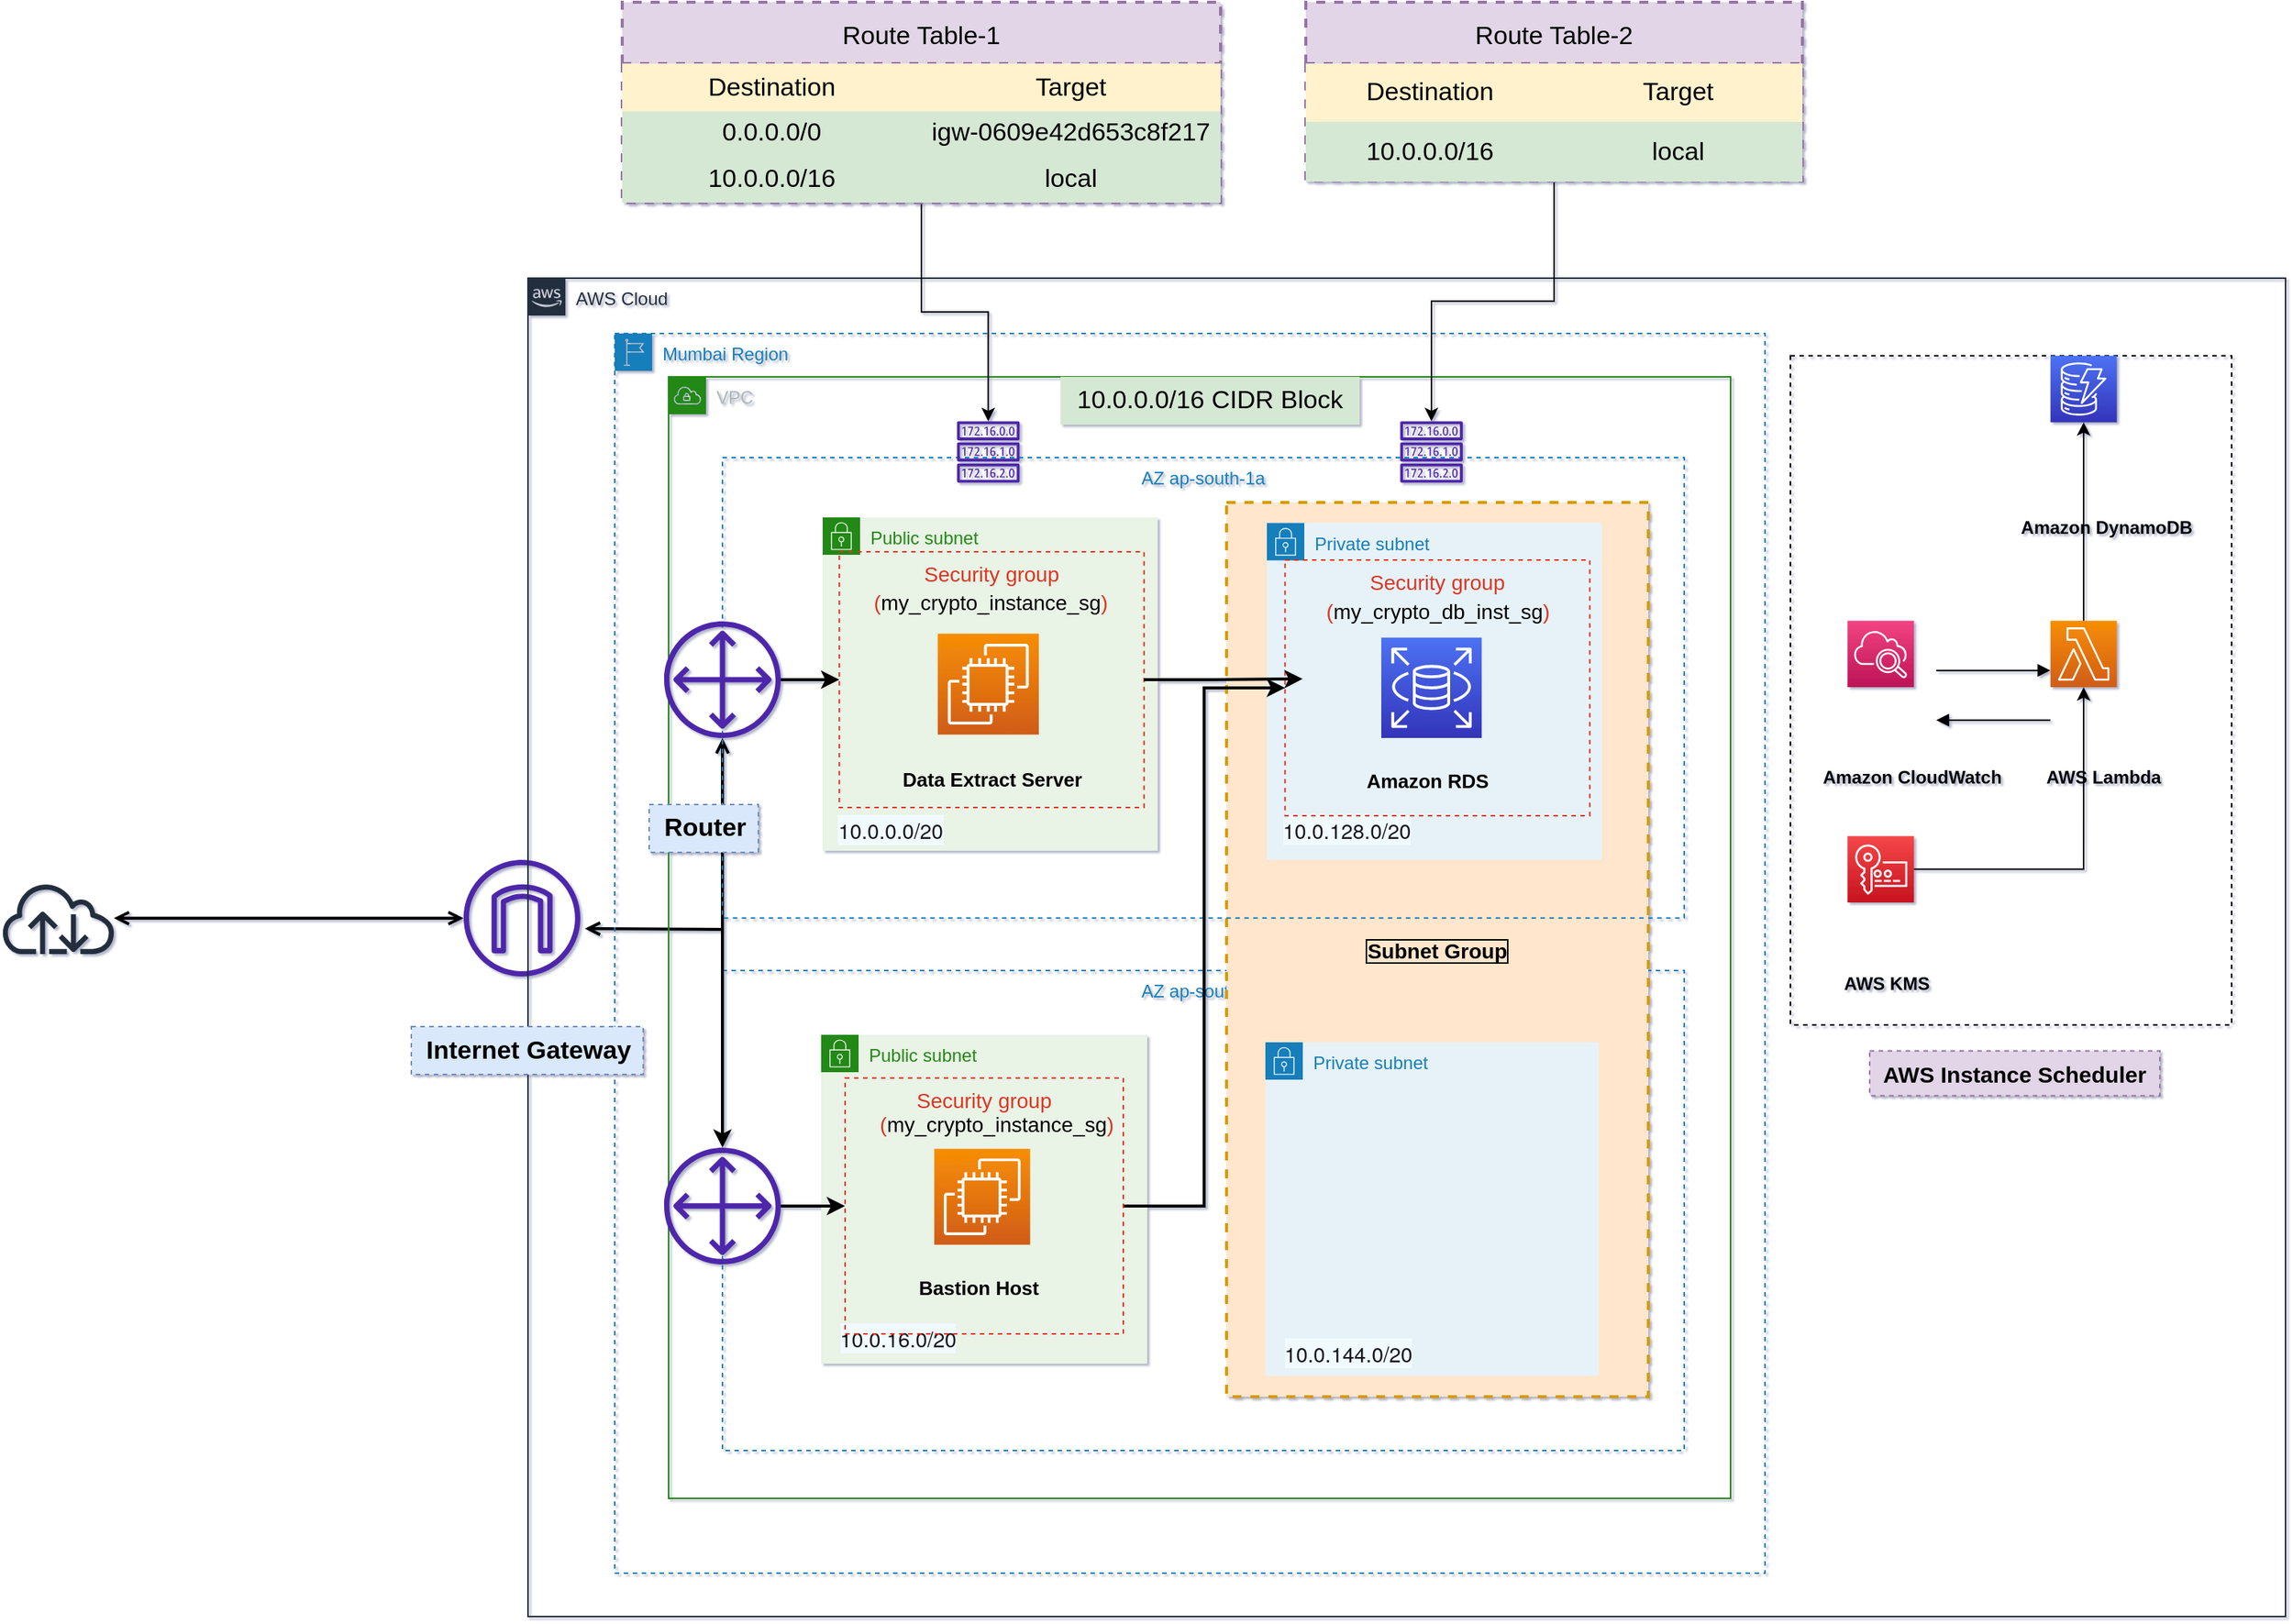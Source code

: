 <mxfile version="20.2.2" type="github">
  <diagram id="2K0YEEOZ1l51ox7jcc1k" name="Page-1">
    <mxGraphModel dx="2179" dy="1021" grid="0" gridSize="10" guides="1" tooltips="1" connect="1" arrows="1" fold="1" page="1" pageScale="1" pageWidth="550" pageHeight="383" background="#FFFFFF" math="0" shadow="1">
      <root>
        <mxCell id="0" />
        <mxCell id="1" parent="0" />
        <mxCell id="SISaF7dtmsZQxDDT0848-29" value="" style="sketch=0;outlineConnect=0;fontColor=#232F3E;gradientColor=none;fillColor=#4D27AA;strokeColor=none;dashed=0;verticalLabelPosition=bottom;verticalAlign=top;align=center;html=1;fontSize=12;fontStyle=0;aspect=fixed;pointerEvents=1;shape=mxgraph.aws4.internet_gateway;labelBackgroundColor=none;labelBorderColor=none;" parent="1" vertex="1">
          <mxGeometry x="380" y="592" width="78" height="78" as="geometry" />
        </mxCell>
        <mxCell id="SISaF7dtmsZQxDDT0848-30" value="" style="sketch=0;outlineConnect=0;fontColor=#232F3E;gradientColor=none;fillColor=#232F3D;strokeColor=none;dashed=0;verticalLabelPosition=bottom;verticalAlign=top;align=center;html=1;fontSize=12;fontStyle=0;aspect=fixed;pointerEvents=1;shape=mxgraph.aws4.internet;labelBackgroundColor=none;labelBorderColor=none;" parent="1" vertex="1">
          <mxGeometry x="70" y="607" width="78" height="48" as="geometry" />
        </mxCell>
        <mxCell id="SISaF7dtmsZQxDDT0848-38" value="" style="group" parent="1" vertex="1" connectable="0">
          <mxGeometry x="423" y="203" width="1175" height="895" as="geometry" />
        </mxCell>
        <mxCell id="SISaF7dtmsZQxDDT0848-8" value="AZ ap-south-1b" style="fillColor=none;strokeColor=#147EBA;dashed=1;verticalAlign=top;fontStyle=0;fontColor=#147EBA;" parent="SISaF7dtmsZQxDDT0848-38" vertex="1">
          <mxGeometry x="130" y="463" width="643" height="321" as="geometry" />
        </mxCell>
        <mxCell id="SISaF7dtmsZQxDDT0848-16" value="Subnet Group" style="fillColor=#ffe6cc;strokeColor=#d79b00;dashed=1;verticalAlign=middle;fontStyle=1;fontSize=14;labelBorderColor=default;labelBackgroundColor=none;strokeWidth=2;" parent="SISaF7dtmsZQxDDT0848-38" vertex="1">
          <mxGeometry x="467" y="150" width="282" height="598" as="geometry" />
        </mxCell>
        <mxCell id="Ib_drEK7eYLLQow4bi6I-1" value="AWS Cloud" style="points=[[0,0],[0.25,0],[0.5,0],[0.75,0],[1,0],[1,0.25],[1,0.5],[1,0.75],[1,1],[0.75,1],[0.5,1],[0.25,1],[0,1],[0,0.75],[0,0.5],[0,0.25]];outlineConnect=0;gradientColor=none;html=1;whiteSpace=wrap;fontSize=12;fontStyle=0;container=1;pointerEvents=0;collapsible=0;recursiveResize=0;shape=mxgraph.aws4.group;grIcon=mxgraph.aws4.group_aws_cloud_alt;strokeColor=#232F3E;fillColor=none;verticalAlign=top;align=left;spacingLeft=30;fontColor=#232F3E;dashed=0;" parent="SISaF7dtmsZQxDDT0848-38" vertex="1">
          <mxGeometry width="1175" height="895" as="geometry" />
        </mxCell>
        <mxCell id="SISaF7dtmsZQxDDT0848-35" value="" style="group;labelBorderColor=default;strokeColor=default;dashed=1;" parent="Ib_drEK7eYLLQow4bi6I-1" vertex="1" connectable="0">
          <mxGeometry x="844.003" y="51.901" width="294.956" height="447.5" as="geometry" />
        </mxCell>
        <mxCell id="Ib_drEK7eYLLQow4bi6I-46" value="AWS KMS" style="text;html=1;align=center;verticalAlign=middle;resizable=0;points=[];autosize=1;strokeColor=none;fillColor=none;fontFamily=Helvetica;fontSize=12;fontStyle=1" parent="SISaF7dtmsZQxDDT0848-35" vertex="1">
          <mxGeometry x="26.033" y="407.34" width="75" height="26" as="geometry" />
        </mxCell>
        <mxCell id="SISaF7dtmsZQxDDT0848-1" value="" style="group" parent="SISaF7dtmsZQxDDT0848-35" vertex="1" connectable="0">
          <mxGeometry width="294.956" height="398.734" as="geometry" />
        </mxCell>
        <mxCell id="Ib_drEK7eYLLQow4bi6I-13" value="" style="sketch=0;points=[[0,0,0],[0.25,0,0],[0.5,0,0],[0.75,0,0],[1,0,0],[0,1,0],[0.25,1,0],[0.5,1,0],[0.75,1,0],[1,1,0],[0,0.25,0],[0,0.5,0],[0,0.75,0],[1,0.25,0],[1,0.5,0],[1,0.75,0]];outlineConnect=0;fontColor=#232F3E;gradientColor=#F78E04;gradientDirection=north;fillColor=#D05C17;strokeColor=#ffffff;dashed=0;verticalLabelPosition=bottom;verticalAlign=top;align=center;html=1;fontSize=12;fontStyle=0;aspect=fixed;shape=mxgraph.aws4.resourceIcon;resIcon=mxgraph.aws4.lambda;" parent="SISaF7dtmsZQxDDT0848-1" vertex="1">
          <mxGeometry x="173.827" y="177.215" width="44.423" height="44.423" as="geometry" />
        </mxCell>
        <mxCell id="Ib_drEK7eYLLQow4bi6I-51" style="edgeStyle=orthogonalEdgeStyle;rounded=0;orthogonalLoop=1;jettySize=auto;html=1;entryX=0.5;entryY=1;entryDx=0;entryDy=0;entryPerimeter=0;strokeColor=#000000;" parent="SISaF7dtmsZQxDDT0848-1" source="Ib_drEK7eYLLQow4bi6I-14" target="Ib_drEK7eYLLQow4bi6I-13" edge="1">
          <mxGeometry relative="1" as="geometry" />
        </mxCell>
        <mxCell id="Ib_drEK7eYLLQow4bi6I-14" value="" style="sketch=0;points=[[0,0,0],[0.25,0,0],[0.5,0,0],[0.75,0,0],[1,0,0],[0,1,0],[0.25,1,0],[0.5,1,0],[0.75,1,0],[1,1,0],[0,0.25,0],[0,0.5,0],[0,0.75,0],[1,0.25,0],[1,0.5,0],[1,0.75,0]];outlineConnect=0;fontColor=#232F3E;gradientColor=#F54749;gradientDirection=north;fillColor=#C7131F;strokeColor=#ffffff;dashed=0;verticalLabelPosition=bottom;verticalAlign=top;align=center;html=1;fontSize=12;fontStyle=0;aspect=fixed;shape=mxgraph.aws4.resourceIcon;resIcon=mxgraph.aws4.key_management_service;" parent="SISaF7dtmsZQxDDT0848-1" vertex="1">
          <mxGeometry x="38.157" y="321.202" width="44.423" height="44.423" as="geometry" />
        </mxCell>
        <mxCell id="Ib_drEK7eYLLQow4bi6I-15" value="" style="sketch=0;points=[[0,0,0],[0.25,0,0],[0.5,0,0],[0.75,0,0],[1,0,0],[0,1,0],[0.25,1,0],[0.5,1,0],[0.75,1,0],[1,1,0],[0,0.25,0],[0,0.5,0],[0,0.75,0],[1,0.25,0],[1,0.5,0],[1,0.75,0]];outlineConnect=0;fontColor=#232F3E;gradientColor=#4D72F3;gradientDirection=north;fillColor=#3334B9;strokeColor=#ffffff;dashed=0;verticalLabelPosition=bottom;verticalAlign=top;align=center;html=1;fontSize=12;fontStyle=0;aspect=fixed;shape=mxgraph.aws4.resourceIcon;resIcon=mxgraph.aws4.dynamodb;" parent="SISaF7dtmsZQxDDT0848-1" vertex="1">
          <mxGeometry x="173.827" width="44.423" height="44.423" as="geometry" />
        </mxCell>
        <mxCell id="Ib_drEK7eYLLQow4bi6I-16" value="" style="sketch=0;points=[[0,0,0],[0.25,0,0],[0.5,0,0],[0.75,0,0],[1,0,0],[0,1,0],[0.25,1,0],[0.5,1,0],[0.75,1,0],[1,1,0],[0,0.25,0],[0,0.5,0],[0,0.75,0],[1,0.25,0],[1,0.5,0],[1,0.75,0]];points=[[0,0,0],[0.25,0,0],[0.5,0,0],[0.75,0,0],[1,0,0],[0,1,0],[0.25,1,0],[0.5,1,0],[0.75,1,0],[1,1,0],[0,0.25,0],[0,0.5,0],[0,0.75,0],[1,0.25,0],[1,0.5,0],[1,0.75,0]];outlineConnect=0;fontColor=#232F3E;gradientColor=#F34482;gradientDirection=north;fillColor=#BC1356;strokeColor=#ffffff;dashed=0;verticalLabelPosition=bottom;verticalAlign=top;align=center;html=1;fontSize=12;fontStyle=0;aspect=fixed;shape=mxgraph.aws4.resourceIcon;resIcon=mxgraph.aws4.cloudwatch_2;" parent="SISaF7dtmsZQxDDT0848-1" vertex="1">
          <mxGeometry x="38.157" y="177.215" width="44.423" height="44.423" as="geometry" />
        </mxCell>
        <mxCell id="Ib_drEK7eYLLQow4bi6I-21" value="" style="edgeStyle=orthogonalEdgeStyle;html=1;endArrow=none;elbow=vertical;startArrow=block;startFill=1;strokeColor=#000000;rounded=0;" parent="SISaF7dtmsZQxDDT0848-1" edge="1">
          <mxGeometry width="100" relative="1" as="geometry">
            <mxPoint x="97.513" y="243.671" as="sourcePoint" />
            <mxPoint x="173.827" y="243.671" as="targetPoint" />
          </mxGeometry>
        </mxCell>
        <mxCell id="Ib_drEK7eYLLQow4bi6I-22" value="" style="edgeStyle=orthogonalEdgeStyle;html=1;endArrow=block;elbow=vertical;startArrow=none;endFill=1;strokeColor=#000000;rounded=0;" parent="SISaF7dtmsZQxDDT0848-1" edge="1">
          <mxGeometry width="100" relative="1" as="geometry">
            <mxPoint x="97.513" y="210.443" as="sourcePoint" />
            <mxPoint x="173.827" y="210.443" as="targetPoint" />
          </mxGeometry>
        </mxCell>
        <mxCell id="Ib_drEK7eYLLQow4bi6I-35" value="Amazon CloudWatch" style="text;html=1;align=center;verticalAlign=middle;resizable=0;points=[];autosize=1;strokeColor=none;fillColor=none;fontFamily=Helvetica;fontSize=12;fontStyle=1" parent="SISaF7dtmsZQxDDT0848-1" vertex="1">
          <mxGeometry x="12.45" y="268.691" width="138" height="26" as="geometry" />
        </mxCell>
        <mxCell id="Ib_drEK7eYLLQow4bi6I-47" value="AWS Lambda" style="text;html=1;align=center;verticalAlign=middle;resizable=0;points=[];autosize=1;strokeColor=none;fillColor=none;fontSize=12;fontStyle=1" parent="SISaF7dtmsZQxDDT0848-1" vertex="1">
          <mxGeometry x="161.684" y="268.691" width="95" height="26" as="geometry" />
        </mxCell>
        <mxCell id="Ib_drEK7eYLLQow4bi6I-49" value="Amazon DynamoDB" style="text;html=1;align=center;verticalAlign=middle;resizable=0;points=[];autosize=1;strokeColor=none;fillColor=none;fontSize=12;fontStyle=1" parent="SISaF7dtmsZQxDDT0848-1" vertex="1">
          <mxGeometry x="144.418" y="102.552" width="133" height="26" as="geometry" />
        </mxCell>
        <mxCell id="Ib_drEK7eYLLQow4bi6I-23" value="" style="edgeStyle=orthogonalEdgeStyle;rounded=0;orthogonalLoop=1;jettySize=auto;html=1;strokeColor=#000000;" parent="SISaF7dtmsZQxDDT0848-1" source="Ib_drEK7eYLLQow4bi6I-13" target="Ib_drEK7eYLLQow4bi6I-15" edge="1">
          <mxGeometry relative="1" as="geometry" />
        </mxCell>
        <mxCell id="SISaF7dtmsZQxDDT0848-132" value="" style="edgeStyle=orthogonalEdgeStyle;html=1;endArrow=open;elbow=vertical;startArrow=open;startFill=0;endFill=0;strokeColor=#000000;rounded=0;fontSize=17;fontColor=#000000;strokeWidth=2;" parent="Ib_drEK7eYLLQow4bi6I-1" target="SISaF7dtmsZQxDDT0848-32" edge="1">
          <mxGeometry width="100" relative="1" as="geometry">
            <mxPoint x="38" y="435" as="sourcePoint" />
            <mxPoint x="138" y="435" as="targetPoint" />
          </mxGeometry>
        </mxCell>
        <mxCell id="Ib_drEK7eYLLQow4bi6I-2" value="Mumbai Region" style="points=[[0,0],[0.25,0],[0.5,0],[0.75,0],[1,0],[1,0.25],[1,0.5],[1,0.75],[1,1],[0.75,1],[0.5,1],[0.25,1],[0,1],[0,0.75],[0,0.5],[0,0.25]];outlineConnect=0;gradientColor=none;html=1;whiteSpace=wrap;fontSize=12;fontStyle=0;container=1;pointerEvents=0;collapsible=0;recursiveResize=0;shape=mxgraph.aws4.group;grIcon=mxgraph.aws4.group_region;strokeColor=#147EBA;fillColor=none;verticalAlign=top;align=left;spacingLeft=30;fontColor=#147EBA;dashed=1;" parent="SISaF7dtmsZQxDDT0848-38" vertex="1">
          <mxGeometry x="58" y="37" width="769" height="829" as="geometry" />
        </mxCell>
        <mxCell id="SISaF7dtmsZQxDDT0848-9" value="" style="group" parent="Ib_drEK7eYLLQow4bi6I-2" vertex="1" connectable="0">
          <mxGeometry x="138" y="469" width="218" height="220" as="geometry" />
        </mxCell>
        <mxCell id="SISaF7dtmsZQxDDT0848-10" value="Public subnet" style="points=[[0,0],[0.25,0],[0.5,0],[0.75,0],[1,0],[1,0.25],[1,0.5],[1,0.75],[1,1],[0.75,1],[0.5,1],[0.25,1],[0,1],[0,0.75],[0,0.5],[0,0.25]];outlineConnect=0;gradientColor=none;html=1;whiteSpace=wrap;fontSize=12;fontStyle=0;container=1;pointerEvents=0;collapsible=0;recursiveResize=0;shape=mxgraph.aws4.group;grIcon=mxgraph.aws4.group_security_group;grStroke=0;strokeColor=#248814;fillColor=#E9F3E6;verticalAlign=top;align=left;spacingLeft=30;fontColor=#248814;dashed=0;" parent="SISaF7dtmsZQxDDT0848-9" vertex="1">
          <mxGeometry width="218.0" height="219.843" as="geometry" />
        </mxCell>
        <mxCell id="6UI8LHnn-1G5Px1je7Ly-9" value="&lt;span style=&quot;color: rgb(22, 25, 31); font-family: &amp;quot;Amazon Ember&amp;quot;, &amp;quot;Helvetica Neue&amp;quot;, Roboto, Arial, sans-serif; font-size: 14px; text-align: start; background-color: rgb(241, 250, 255); user-select: auto;&quot;&gt;10.0.16.0/20&lt;/span&gt;" style="text;html=1;resizable=0;autosize=1;align=center;verticalAlign=middle;points=[];fillColor=none;strokeColor=none;rounded=0;" parent="SISaF7dtmsZQxDDT0848-9" vertex="1">
          <mxGeometry x="1.95" y="188.571" width="98" height="29" as="geometry" />
        </mxCell>
        <mxCell id="6UI8LHnn-1G5Px1je7Ly-1" value="" style="sketch=0;points=[[0,0,0],[0.25,0,0],[0.5,0,0],[0.75,0,0],[1,0,0],[0,1,0],[0.25,1,0],[0.5,1,0],[0.75,1,0],[1,1,0],[0,0.25,0],[0,0.5,0],[0,0.75,0],[1,0.25,0],[1,0.5,0],[1,0.75,0]];outlineConnect=0;fontColor=#232F3E;gradientColor=#F78E04;gradientDirection=north;fillColor=#D05C17;strokeColor=#ffffff;dashed=0;verticalLabelPosition=bottom;verticalAlign=top;align=center;html=1;fontSize=12;fontStyle=0;aspect=fixed;shape=mxgraph.aws4.resourceIcon;resIcon=mxgraph.aws4.ec2;" parent="SISaF7dtmsZQxDDT0848-9" vertex="1">
          <mxGeometry x="75.609" y="76.303" width="64.12" height="64.12" as="geometry" />
        </mxCell>
        <mxCell id="6UI8LHnn-1G5Px1je7Ly-3" value="&lt;span style=&quot;color: rgb(221, 53, 34); user-select: auto;&quot;&gt;(&lt;/span&gt;&lt;span style=&quot;user-select: auto;&quot;&gt;my_crypto_instance_sg&lt;/span&gt;&lt;span style=&quot;color: rgb(221, 53, 34); user-select: auto;&quot;&gt;)&lt;/span&gt;" style="text;html=1;resizable=0;autosize=1;align=center;verticalAlign=middle;points=[];fillColor=none;strokeColor=none;rounded=0;dashed=1;labelBackgroundColor=none;labelBorderColor=none;fontSize=14;fontColor=#000000;" parent="Ib_drEK7eYLLQow4bi6I-2" vertex="1">
          <mxGeometry x="168.0" y="514.996" width="174" height="29" as="geometry" />
        </mxCell>
        <mxCell id="6UI8LHnn-1G5Px1je7Ly-4" value="Bastion Host" style="text;html=1;align=center;verticalAlign=middle;resizable=0;points=[];autosize=1;strokeColor=none;fillColor=none;fontStyle=1;fontSize=13;" parent="Ib_drEK7eYLLQow4bi6I-2" vertex="1">
          <mxGeometry x="193.998" y="624.002" width="98" height="28" as="geometry" />
        </mxCell>
        <mxCell id="cjKQlwK5CmMycOytyYkd-12" style="edgeStyle=orthogonalEdgeStyle;rounded=0;orthogonalLoop=1;jettySize=auto;html=1;exitX=0;exitY=1;exitDx=0;exitDy=0;fontSize=13;strokeWidth=2;" edge="1" parent="SISaF7dtmsZQxDDT0848-38" source="Ib_drEK7eYLLQow4bi6I-3" target="cjKQlwK5CmMycOytyYkd-8">
          <mxGeometry relative="1" as="geometry" />
        </mxCell>
        <mxCell id="Ib_drEK7eYLLQow4bi6I-3" value="AZ ap-south-1a" style="fillColor=none;strokeColor=#147EBA;dashed=1;verticalAlign=top;fontStyle=0;fontColor=#147EBA;arcSize=12;" parent="SISaF7dtmsZQxDDT0848-38" vertex="1">
          <mxGeometry x="130" y="120" width="643" height="307.89" as="geometry" />
        </mxCell>
        <mxCell id="Ib_drEK7eYLLQow4bi6I-4" value="VPC" style="points=[[0,0],[0.25,0],[0.5,0],[0.75,0],[1,0],[1,0.25],[1,0.5],[1,0.75],[1,1],[0.75,1],[0.5,1],[0.25,1],[0,1],[0,0.75],[0,0.5],[0,0.25]];outlineConnect=0;gradientColor=none;html=1;whiteSpace=wrap;fontSize=12;fontStyle=0;container=1;pointerEvents=0;collapsible=0;recursiveResize=0;shape=mxgraph.aws4.group;grIcon=mxgraph.aws4.group_vpc;strokeColor=#248814;fillColor=none;verticalAlign=top;align=left;spacingLeft=30;fontColor=#AAB7B8;dashed=0;" parent="SISaF7dtmsZQxDDT0848-38" vertex="1">
          <mxGeometry x="94" y="66" width="710" height="750" as="geometry" />
        </mxCell>
        <mxCell id="Ib_drEK7eYLLQow4bi6I-6" value="Private subnet" style="points=[[0,0],[0.25,0],[0.5,0],[0.75,0],[1,0],[1,0.25],[1,0.5],[1,0.75],[1,1],[0.75,1],[0.5,1],[0.25,1],[0,1],[0,0.75],[0,0.5],[0,0.25]];outlineConnect=0;gradientColor=none;html=1;whiteSpace=wrap;fontSize=12;fontStyle=0;container=1;pointerEvents=0;collapsible=0;recursiveResize=0;shape=mxgraph.aws4.group;grIcon=mxgraph.aws4.group_security_group;grStroke=0;strokeColor=#147EBA;fillColor=#E6F2F8;verticalAlign=top;align=left;spacingLeft=30;fontColor=#147EBA;dashed=0;" parent="Ib_drEK7eYLLQow4bi6I-4" vertex="1">
          <mxGeometry x="400" y="97.78" width="224" height="225.22" as="geometry" />
        </mxCell>
        <mxCell id="SISaF7dtmsZQxDDT0848-13" value="Private subnet" style="points=[[0,0],[0.25,0],[0.5,0],[0.75,0],[1,0],[1,0.25],[1,0.5],[1,0.75],[1,1],[0.75,1],[0.5,1],[0.25,1],[0,1],[0,0.75],[0,0.5],[0,0.25]];outlineConnect=0;gradientColor=none;html=1;whiteSpace=wrap;fontSize=12;fontStyle=0;container=1;pointerEvents=0;collapsible=0;recursiveResize=0;shape=mxgraph.aws4.group;grIcon=mxgraph.aws4.group_security_group;grStroke=0;strokeColor=#147EBA;fillColor=#E6F2F8;verticalAlign=top;align=left;spacingLeft=30;fontColor=#147EBA;dashed=0;" parent="Ib_drEK7eYLLQow4bi6I-4" vertex="1">
          <mxGeometry x="399" y="445" width="223" height="223" as="geometry" />
        </mxCell>
        <mxCell id="SISaF7dtmsZQxDDT0848-82" value="Router" style="text;html=1;resizable=0;autosize=1;align=center;verticalAlign=middle;points=[];fillColor=#dae8fc;strokeColor=#6c8ebf;rounded=0;dashed=1;labelBackgroundColor=none;labelBorderColor=none;fontSize=17;fontStyle=1" parent="Ib_drEK7eYLLQow4bi6I-4" vertex="1">
          <mxGeometry x="-13" y="286.005" width="73" height="32" as="geometry" />
        </mxCell>
        <mxCell id="SISaF7dtmsZQxDDT0848-2" style="edgeStyle=orthogonalEdgeStyle;rounded=0;orthogonalLoop=1;jettySize=auto;html=1;exitX=0.5;exitY=1;exitDx=0;exitDy=0;arcSize=12;" parent="SISaF7dtmsZQxDDT0848-38" source="Ib_drEK7eYLLQow4bi6I-3" target="Ib_drEK7eYLLQow4bi6I-3" edge="1">
          <mxGeometry relative="1" as="geometry" />
        </mxCell>
        <mxCell id="SISaF7dtmsZQxDDT0848-5" value="" style="group" parent="SISaF7dtmsZQxDDT0848-38" vertex="1" connectable="0">
          <mxGeometry x="197" y="160" width="224" height="223" as="geometry" />
        </mxCell>
        <mxCell id="Ib_drEK7eYLLQow4bi6I-5" value="Public subnet" style="points=[[0,0],[0.25,0],[0.5,0],[0.75,0],[1,0],[1,0.25],[1,0.5],[1,0.75],[1,1],[0.75,1],[0.5,1],[0.25,1],[0,1],[0,0.75],[0,0.5],[0,0.25]];outlineConnect=0;gradientColor=none;html=1;whiteSpace=wrap;fontSize=12;fontStyle=0;container=0;pointerEvents=0;collapsible=0;recursiveResize=0;shape=mxgraph.aws4.group;grIcon=mxgraph.aws4.group_security_group;grStroke=0;strokeColor=#248814;fillColor=#E9F3E6;verticalAlign=top;align=left;spacingLeft=30;fontColor=#248814;dashed=0;" parent="SISaF7dtmsZQxDDT0848-5" vertex="1">
          <mxGeometry width="224.0" height="222.841" as="geometry" />
        </mxCell>
        <mxCell id="Ib_drEK7eYLLQow4bi6I-52" value="Data Extract Server" style="text;html=1;align=center;verticalAlign=middle;resizable=0;points=[];autosize=1;strokeColor=none;fillColor=none;fontStyle=1;fontSize=13;" parent="SISaF7dtmsZQxDDT0848-5" vertex="1">
          <mxGeometry x="44.003" y="160.999" width="138" height="28" as="geometry" />
        </mxCell>
        <mxCell id="SISaF7dtmsZQxDDT0848-21" value="&lt;span style=&quot;color: rgb(221, 53, 34); user-select: auto;&quot;&gt;(&lt;/span&gt;&lt;span style=&quot;user-select: auto;&quot;&gt;my_crypto_instance_sg&lt;/span&gt;&lt;span style=&quot;color: rgb(221, 53, 34); user-select: auto;&quot;&gt;)&lt;/span&gt;" style="text;html=1;resizable=0;autosize=1;align=center;verticalAlign=middle;points=[];fillColor=none;strokeColor=none;rounded=0;dashed=1;labelBackgroundColor=none;labelBorderColor=none;fontSize=14;fontColor=#000000;" parent="SISaF7dtmsZQxDDT0848-5" vertex="1">
          <mxGeometry x="24.999" y="42.003" width="174" height="29" as="geometry" />
        </mxCell>
        <mxCell id="SISaF7dtmsZQxDDT0848-18" value="Security group" style="fillColor=none;strokeColor=#DD3522;verticalAlign=top;fontStyle=0;fontColor=#DD3522;dashed=1;labelBackgroundColor=none;labelBorderColor=none;fontSize=14;" parent="SISaF7dtmsZQxDDT0848-5" vertex="1">
          <mxGeometry x="11.14" y="23" width="203.72" height="171" as="geometry" />
        </mxCell>
        <mxCell id="SISaF7dtmsZQxDDT0848-37" value="AWS Instance Scheduler" style="text;resizable=0;autosize=1;align=center;verticalAlign=middle;points=[];fillColor=#e1d5e7;strokeColor=#9673a6;rounded=0;dashed=1;labelBackgroundColor=none;labelBorderColor=none;fontSize=15;fontStyle=1;" parent="SISaF7dtmsZQxDDT0848-38" vertex="1">
          <mxGeometry x="896.997" y="516.701" width="194" height="30" as="geometry" />
        </mxCell>
        <mxCell id="SISaF7dtmsZQxDDT0848-31" value="" style="sketch=0;outlineConnect=0;fontColor=#232F3E;gradientColor=none;fillColor=#4D27AA;strokeColor=none;dashed=0;verticalLabelPosition=bottom;verticalAlign=top;align=center;html=1;fontSize=12;fontStyle=0;aspect=fixed;pointerEvents=1;shape=mxgraph.aws4.route_table;labelBackgroundColor=none;labelBorderColor=none;" parent="SISaF7dtmsZQxDDT0848-38" vertex="1">
          <mxGeometry x="286.7" y="95.728" width="42.08" height="41" as="geometry" />
        </mxCell>
        <mxCell id="SISaF7dtmsZQxDDT0848-39" value="" style="sketch=0;outlineConnect=0;fontColor=#232F3E;gradientColor=none;fillColor=#4D27AA;strokeColor=none;dashed=0;verticalLabelPosition=bottom;verticalAlign=top;align=center;html=1;fontSize=12;fontStyle=0;aspect=fixed;pointerEvents=1;shape=mxgraph.aws4.route_table;labelBackgroundColor=none;labelBorderColor=none;" parent="SISaF7dtmsZQxDDT0848-38" vertex="1">
          <mxGeometry x="583" y="95.728" width="42.08" height="41" as="geometry" />
        </mxCell>
        <mxCell id="SISaF7dtmsZQxDDT0848-40" value="Internet Gateway" style="text;html=1;resizable=0;autosize=1;align=center;verticalAlign=middle;points=[];fillColor=#dae8fc;strokeColor=#6c8ebf;rounded=0;dashed=1;labelBackgroundColor=none;labelBorderColor=none;fontSize=17;fontStyle=1" parent="SISaF7dtmsZQxDDT0848-38" vertex="1">
          <mxGeometry x="-78" y="500.554" width="155" height="32" as="geometry" />
        </mxCell>
        <mxCell id="cjKQlwK5CmMycOytyYkd-17" style="edgeStyle=orthogonalEdgeStyle;rounded=0;orthogonalLoop=1;jettySize=auto;html=1;entryX=0;entryY=0.5;entryDx=0;entryDy=0;fontSize=13;strokeWidth=2;" edge="1" parent="SISaF7dtmsZQxDDT0848-38" source="SISaF7dtmsZQxDDT0848-32" target="SISaF7dtmsZQxDDT0848-18">
          <mxGeometry relative="1" as="geometry" />
        </mxCell>
        <mxCell id="SISaF7dtmsZQxDDT0848-32" value="" style="sketch=0;outlineConnect=0;fontColor=#232F3E;gradientColor=none;fillColor=#4D27AA;strokeColor=none;dashed=0;verticalLabelPosition=bottom;verticalAlign=top;align=center;html=1;fontSize=12;fontStyle=0;aspect=fixed;pointerEvents=1;shape=mxgraph.aws4.customer_gateway;labelBackgroundColor=none;labelBorderColor=none;" parent="SISaF7dtmsZQxDDT0848-38" vertex="1">
          <mxGeometry x="90.999" y="229.524" width="78" height="78" as="geometry" />
        </mxCell>
        <mxCell id="SISaF7dtmsZQxDDT0848-137" value="10.0.0.0/16 CIDR Block" style="shape=partialRectangle;html=1;whiteSpace=wrap;connectable=0;overflow=hidden;fillColor=#d5e8d4;top=0;left=0;bottom=0;right=0;pointerEvents=1;dashed=1;labelBackgroundColor=none;labelBorderColor=none;fontSize=17;strokeColor=#82b366;strokeWidth=2;" parent="SISaF7dtmsZQxDDT0848-38" vertex="1">
          <mxGeometry x="356" y="66.0" width="200" height="32" as="geometry">
            <mxRectangle width="200" height="32" as="alternateBounds" />
          </mxGeometry>
        </mxCell>
        <mxCell id="6UI8LHnn-1G5Px1je7Ly-6" value="&lt;span style=&quot;color: rgb(22, 25, 31); font-family: &amp;quot;Amazon Ember&amp;quot;, &amp;quot;Helvetica Neue&amp;quot;, Roboto, Arial, sans-serif; font-size: 14px; text-align: start; background-color: rgb(241, 250, 255);&quot;&gt;10.0.128.0/20&lt;/span&gt;" style="text;html=1;resizable=0;autosize=1;align=center;verticalAlign=middle;points=[];fillColor=none;strokeColor=none;rounded=0;" parent="SISaF7dtmsZQxDDT0848-38" vertex="1">
          <mxGeometry x="495" y="354" width="104" height="29" as="geometry" />
        </mxCell>
        <mxCell id="6UI8LHnn-1G5Px1je7Ly-8" value="&lt;span style=&quot;color: rgb(22, 25, 31); font-family: &amp;quot;Amazon Ember&amp;quot;, &amp;quot;Helvetica Neue&amp;quot;, Roboto, Arial, sans-serif; font-size: 14px; text-align: start; background-color: rgb(241, 250, 255); user-select: auto;&quot;&gt;10.0.144.0/20&lt;/span&gt;" style="text;html=1;resizable=0;autosize=1;align=center;verticalAlign=middle;points=[];fillColor=none;strokeColor=none;rounded=0;" parent="SISaF7dtmsZQxDDT0848-38" vertex="1">
          <mxGeometry x="495" y="704" width="106" height="29" as="geometry" />
        </mxCell>
        <mxCell id="Ib_drEK7eYLLQow4bi6I-7" value="" style="sketch=0;points=[[0,0,0],[0.25,0,0],[0.5,0,0],[0.75,0,0],[1,0,0],[0,1,0],[0.25,1,0],[0.5,1,0],[0.75,1,0],[1,1,0],[0,0.25,0],[0,0.5,0],[0,0.75,0],[1,0.25,0],[1,0.5,0],[1,0.75,0]];outlineConnect=0;fontColor=#232F3E;gradientColor=#F78E04;gradientDirection=north;fillColor=#D05C17;strokeColor=#ffffff;dashed=0;verticalLabelPosition=bottom;verticalAlign=top;align=center;html=1;fontSize=12;fontStyle=0;aspect=fixed;shape=mxgraph.aws4.resourceIcon;resIcon=mxgraph.aws4.ec2;" parent="SISaF7dtmsZQxDDT0848-38" vertex="1">
          <mxGeometry x="273.949" y="237.714" width="67.575" height="67.575" as="geometry" />
        </mxCell>
        <mxCell id="Ib_drEK7eYLLQow4bi6I-9" value="" style="sketch=0;points=[[0,0,0],[0.25,0,0],[0.5,0,0],[0.75,0,0],[1,0,0],[0,1,0],[0.25,1,0],[0.5,1,0],[0.75,1,0],[1,1,0],[0,0.25,0],[0,0.5,0],[0,0.75,0],[1,0.25,0],[1,0.5,0],[1,0.75,0]];outlineConnect=0;fontColor=#232F3E;gradientColor=#4D72F3;gradientDirection=north;fillColor=#3334B9;strokeColor=#ffffff;dashed=0;verticalLabelPosition=bottom;verticalAlign=top;align=center;html=1;fontSize=12;fontStyle=0;aspect=fixed;shape=mxgraph.aws4.resourceIcon;resIcon=mxgraph.aws4.rds;" parent="SISaF7dtmsZQxDDT0848-38" vertex="1">
          <mxGeometry x="570.47" y="240.38" width="67.14" height="67.14" as="geometry" />
        </mxCell>
        <mxCell id="6UI8LHnn-1G5Px1je7Ly-7" value="&lt;span style=&quot;color: rgb(22, 25, 31); font-family: &amp;quot;Amazon Ember&amp;quot;, &amp;quot;Helvetica Neue&amp;quot;, Roboto, Arial, sans-serif; font-size: 14px; text-align: start; background-color: rgb(241, 250, 255); user-select: auto;&quot;&gt;10.0.0.0/20&lt;/span&gt;" style="text;html=1;resizable=0;autosize=1;align=center;verticalAlign=middle;points=[];fillColor=none;strokeColor=none;rounded=0;" parent="SISaF7dtmsZQxDDT0848-38" vertex="1">
          <mxGeometry x="197.004" y="354.001" width="90" height="29" as="geometry" />
        </mxCell>
        <mxCell id="Ib_drEK7eYLLQow4bi6I-53" value="Amazon RDS" style="text;html=1;align=center;verticalAlign=middle;resizable=0;points=[];autosize=1;strokeColor=none;fillColor=none;fontStyle=1;fontSize=13;" parent="SISaF7dtmsZQxDDT0848-38" vertex="1">
          <mxGeometry x="551.005" y="322.0" width="100" height="28" as="geometry" />
        </mxCell>
        <mxCell id="SISaF7dtmsZQxDDT0848-28" value="&lt;span style=&quot;color: rgb(221, 53, 34); user-select: auto;&quot;&gt;(&lt;/span&gt;&lt;span style=&quot;user-select: auto;&quot;&gt;my_crypto_db_inst_sg&lt;/span&gt;&lt;span style=&quot;color: rgb(221, 53, 34); user-select: auto;&quot;&gt;)&lt;/span&gt;" style="text;html=1;resizable=0;autosize=1;align=center;verticalAlign=middle;points=[];fillColor=none;strokeColor=none;rounded=0;dashed=1;labelBackgroundColor=none;labelBorderColor=none;fontSize=14;fontColor=#000000;" parent="SISaF7dtmsZQxDDT0848-38" vertex="1">
          <mxGeometry x="524.501" y="208.717" width="167" height="29" as="geometry" />
        </mxCell>
        <mxCell id="cjKQlwK5CmMycOytyYkd-4" value="Security group" style="fillColor=none;strokeColor=#DD3522;verticalAlign=top;fontStyle=0;fontColor=#DD3522;dashed=1;labelBackgroundColor=none;labelBorderColor=none;fontSize=14;" vertex="1" parent="SISaF7dtmsZQxDDT0848-38">
          <mxGeometry x="506.14" y="188.45" width="203.72" height="171" as="geometry" />
        </mxCell>
        <mxCell id="cjKQlwK5CmMycOytyYkd-19" style="edgeStyle=orthogonalEdgeStyle;rounded=0;orthogonalLoop=1;jettySize=auto;html=1;entryX=0;entryY=0.5;entryDx=0;entryDy=0;fontSize=13;strokeWidth=2;" edge="1" parent="SISaF7dtmsZQxDDT0848-38" source="6UI8LHnn-1G5Px1je7Ly-2" target="cjKQlwK5CmMycOytyYkd-4">
          <mxGeometry relative="1" as="geometry" />
        </mxCell>
        <mxCell id="6UI8LHnn-1G5Px1je7Ly-2" value="Security group" style="fillColor=none;strokeColor=#DD3522;verticalAlign=top;fontStyle=0;fontColor=#DD3522;dashed=1;labelBackgroundColor=none;labelBorderColor=none;fontSize=14;" parent="SISaF7dtmsZQxDDT0848-38" vertex="1">
          <mxGeometry x="212" y="534.9" width="186" height="171.1" as="geometry" />
        </mxCell>
        <mxCell id="cjKQlwK5CmMycOytyYkd-13" style="edgeStyle=orthogonalEdgeStyle;rounded=0;orthogonalLoop=1;jettySize=auto;html=1;fontSize=13;strokeWidth=2;" edge="1" parent="SISaF7dtmsZQxDDT0848-38" source="cjKQlwK5CmMycOytyYkd-8" target="6UI8LHnn-1G5Px1je7Ly-2">
          <mxGeometry relative="1" as="geometry" />
        </mxCell>
        <mxCell id="cjKQlwK5CmMycOytyYkd-8" value="" style="sketch=0;outlineConnect=0;fontColor=#232F3E;gradientColor=none;fillColor=#4D27AA;strokeColor=none;dashed=0;verticalLabelPosition=bottom;verticalAlign=top;align=center;html=1;fontSize=12;fontStyle=0;aspect=fixed;pointerEvents=1;shape=mxgraph.aws4.customer_gateway;labelBackgroundColor=none;labelBorderColor=none;" vertex="1" parent="SISaF7dtmsZQxDDT0848-38">
          <mxGeometry x="90.999" y="581.454" width="78" height="78" as="geometry" />
        </mxCell>
        <mxCell id="cjKQlwK5CmMycOytyYkd-18" style="edgeStyle=orthogonalEdgeStyle;rounded=0;orthogonalLoop=1;jettySize=auto;html=1;exitX=1;exitY=0.5;exitDx=0;exitDy=0;entryX=0.058;entryY=0.465;entryDx=0;entryDy=0;entryPerimeter=0;fontSize=13;strokeWidth=2;" edge="1" parent="SISaF7dtmsZQxDDT0848-38" source="SISaF7dtmsZQxDDT0848-18" target="cjKQlwK5CmMycOytyYkd-4">
          <mxGeometry relative="1" as="geometry" />
        </mxCell>
        <mxCell id="SISaF7dtmsZQxDDT0848-118" style="edgeStyle=orthogonalEdgeStyle;rounded=0;orthogonalLoop=1;jettySize=auto;html=1;fontSize=17;fontColor=#000000;" parent="1" source="SISaF7dtmsZQxDDT0848-97" target="SISaF7dtmsZQxDDT0848-31" edge="1">
          <mxGeometry relative="1" as="geometry" />
        </mxCell>
        <mxCell id="SISaF7dtmsZQxDDT0848-97" value="Route Table-1" style="shape=table;startSize=41;container=1;collapsible=0;childLayout=tableLayout;dashed=1;labelBackgroundColor=none;labelBorderColor=none;fontSize=17;strokeColor=#9673a6;strokeWidth=2;html=0;fillColor=#e1d5e7;" parent="1" vertex="1">
          <mxGeometry x="486" y="18.5" width="400" height="134" as="geometry" />
        </mxCell>
        <mxCell id="SISaF7dtmsZQxDDT0848-98" value="" style="shape=tableRow;horizontal=0;startSize=0;swimlaneHead=0;swimlaneBody=0;top=0;left=0;bottom=0;right=0;collapsible=0;dropTarget=0;fillColor=none;points=[[0,0.5],[1,0.5]];portConstraint=eastwest;dashed=1;labelBackgroundColor=none;labelBorderColor=none;fontSize=17;fontColor=#000000;strokeColor=default;strokeWidth=2;html=0;" parent="SISaF7dtmsZQxDDT0848-97" vertex="1">
          <mxGeometry y="41" width="400" height="32" as="geometry" />
        </mxCell>
        <mxCell id="SISaF7dtmsZQxDDT0848-99" value="Destination" style="shape=partialRectangle;html=1;whiteSpace=wrap;connectable=0;overflow=hidden;fillColor=#fff2cc;top=0;left=0;bottom=0;right=0;pointerEvents=1;dashed=1;labelBackgroundColor=none;labelBorderColor=none;fontSize=17;strokeColor=#d6b656;strokeWidth=2;" parent="SISaF7dtmsZQxDDT0848-98" vertex="1">
          <mxGeometry width="200" height="32" as="geometry">
            <mxRectangle width="200" height="32" as="alternateBounds" />
          </mxGeometry>
        </mxCell>
        <mxCell id="SISaF7dtmsZQxDDT0848-100" value="Target" style="shape=partialRectangle;html=1;whiteSpace=wrap;connectable=0;overflow=hidden;fillColor=#fff2cc;top=0;left=0;bottom=0;right=0;pointerEvents=1;dashed=1;labelBackgroundColor=none;labelBorderColor=none;fontSize=17;strokeColor=#d6b656;strokeWidth=2;" parent="SISaF7dtmsZQxDDT0848-98" vertex="1">
          <mxGeometry x="200" width="200" height="32" as="geometry">
            <mxRectangle width="200" height="32" as="alternateBounds" />
          </mxGeometry>
        </mxCell>
        <mxCell id="SISaF7dtmsZQxDDT0848-101" value="" style="shape=tableRow;horizontal=0;startSize=0;swimlaneHead=0;swimlaneBody=0;top=0;left=0;bottom=0;right=0;collapsible=0;dropTarget=0;fillColor=none;points=[[0,0.5],[1,0.5]];portConstraint=eastwest;dashed=1;labelBackgroundColor=none;labelBorderColor=none;fontSize=17;fontColor=#000000;strokeColor=default;strokeWidth=2;html=0;" parent="SISaF7dtmsZQxDDT0848-97" vertex="1">
          <mxGeometry y="73" width="400" height="29" as="geometry" />
        </mxCell>
        <mxCell id="SISaF7dtmsZQxDDT0848-102" value="0.0.0.0/0" style="shape=partialRectangle;html=1;whiteSpace=wrap;connectable=0;overflow=hidden;fillColor=#d5e8d4;top=0;left=0;bottom=0;right=0;pointerEvents=1;labelBackgroundColor=none;labelBorderColor=none;fontSize=17;strokeColor=#000000;strokeWidth=2;" parent="SISaF7dtmsZQxDDT0848-101" vertex="1">
          <mxGeometry width="200" height="29" as="geometry">
            <mxRectangle width="200" height="29" as="alternateBounds" />
          </mxGeometry>
        </mxCell>
        <mxCell id="SISaF7dtmsZQxDDT0848-103" value="igw-0609e42d653c8f217" style="shape=partialRectangle;html=1;whiteSpace=wrap;connectable=0;overflow=hidden;fillColor=#d5e8d4;top=0;left=0;bottom=0;right=0;pointerEvents=1;dashed=1;labelBackgroundColor=none;labelBorderColor=none;fontSize=17;strokeColor=#82b366;strokeWidth=2;" parent="SISaF7dtmsZQxDDT0848-101" vertex="1">
          <mxGeometry x="200" width="200" height="29" as="geometry">
            <mxRectangle width="200" height="29" as="alternateBounds" />
          </mxGeometry>
        </mxCell>
        <mxCell id="SISaF7dtmsZQxDDT0848-104" value="" style="shape=tableRow;horizontal=0;startSize=0;swimlaneHead=0;swimlaneBody=0;top=0;left=0;bottom=0;right=0;collapsible=0;dropTarget=0;fillColor=none;points=[[0,0.5],[1,0.5]];portConstraint=eastwest;dashed=1;labelBackgroundColor=none;labelBorderColor=none;fontSize=17;fontColor=#000000;strokeColor=default;strokeWidth=2;html=0;" parent="SISaF7dtmsZQxDDT0848-97" vertex="1">
          <mxGeometry y="102" width="400" height="32" as="geometry" />
        </mxCell>
        <mxCell id="SISaF7dtmsZQxDDT0848-105" value="10.0.0.0/16" style="shape=partialRectangle;html=1;whiteSpace=wrap;connectable=0;overflow=hidden;fillColor=#d5e8d4;top=0;left=0;bottom=0;right=0;pointerEvents=1;dashed=1;labelBackgroundColor=none;labelBorderColor=none;fontSize=17;strokeColor=#82b366;strokeWidth=2;" parent="SISaF7dtmsZQxDDT0848-104" vertex="1">
          <mxGeometry width="200" height="32" as="geometry">
            <mxRectangle width="200" height="32" as="alternateBounds" />
          </mxGeometry>
        </mxCell>
        <mxCell id="SISaF7dtmsZQxDDT0848-106" value="local" style="shape=partialRectangle;html=1;whiteSpace=wrap;connectable=0;overflow=hidden;fillColor=#d5e8d4;top=0;left=0;bottom=0;right=0;pointerEvents=1;dashed=1;labelBackgroundColor=none;labelBorderColor=none;fontSize=17;strokeColor=#82b366;strokeWidth=2;" parent="SISaF7dtmsZQxDDT0848-104" vertex="1">
          <mxGeometry x="200" width="200" height="32" as="geometry">
            <mxRectangle width="200" height="32" as="alternateBounds" />
          </mxGeometry>
        </mxCell>
        <mxCell id="SISaF7dtmsZQxDDT0848-119" style="edgeStyle=orthogonalEdgeStyle;rounded=0;orthogonalLoop=1;jettySize=auto;html=1;fontSize=17;fontColor=#000000;" parent="1" source="SISaF7dtmsZQxDDT0848-107" target="SISaF7dtmsZQxDDT0848-39" edge="1">
          <mxGeometry relative="1" as="geometry" />
        </mxCell>
        <mxCell id="SISaF7dtmsZQxDDT0848-107" value="Route Table-2" style="shape=table;startSize=41;container=1;collapsible=0;childLayout=tableLayout;dashed=1;labelBackgroundColor=none;labelBorderColor=none;fontSize=17;strokeColor=#9673a6;strokeWidth=2;html=0;fillColor=#e1d5e7;" parent="1" vertex="1">
          <mxGeometry x="943" y="18.5" width="332" height="119.5" as="geometry" />
        </mxCell>
        <mxCell id="SISaF7dtmsZQxDDT0848-108" value="" style="shape=tableRow;horizontal=0;startSize=0;swimlaneHead=0;swimlaneBody=0;top=0;left=0;bottom=0;right=0;collapsible=0;dropTarget=0;fillColor=none;points=[[0,0.5],[1,0.5]];portConstraint=eastwest;dashed=1;labelBackgroundColor=none;labelBorderColor=none;fontSize=17;fontColor=#000000;strokeColor=default;strokeWidth=2;html=0;" parent="SISaF7dtmsZQxDDT0848-107" vertex="1">
          <mxGeometry y="41" width="332" height="39" as="geometry" />
        </mxCell>
        <mxCell id="SISaF7dtmsZQxDDT0848-109" value="Destination" style="shape=partialRectangle;html=1;whiteSpace=wrap;connectable=0;overflow=hidden;fillColor=#fff2cc;top=0;left=0;bottom=0;right=0;pointerEvents=1;dashed=1;labelBackgroundColor=none;labelBorderColor=none;fontSize=17;strokeColor=#d6b656;strokeWidth=2;" parent="SISaF7dtmsZQxDDT0848-108" vertex="1">
          <mxGeometry width="166" height="39" as="geometry">
            <mxRectangle width="166" height="39" as="alternateBounds" />
          </mxGeometry>
        </mxCell>
        <mxCell id="SISaF7dtmsZQxDDT0848-110" value="Target" style="shape=partialRectangle;html=1;whiteSpace=wrap;connectable=0;overflow=hidden;fillColor=#fff2cc;top=0;left=0;bottom=0;right=0;pointerEvents=1;dashed=1;labelBackgroundColor=none;labelBorderColor=none;fontSize=17;strokeColor=#d6b656;strokeWidth=2;" parent="SISaF7dtmsZQxDDT0848-108" vertex="1">
          <mxGeometry x="166" width="166" height="39" as="geometry">
            <mxRectangle width="166" height="39" as="alternateBounds" />
          </mxGeometry>
        </mxCell>
        <mxCell id="SISaF7dtmsZQxDDT0848-114" value="" style="shape=tableRow;horizontal=0;startSize=0;swimlaneHead=0;swimlaneBody=0;top=0;left=0;bottom=0;right=0;collapsible=0;dropTarget=0;fillColor=none;points=[[0,0.5],[1,0.5]];portConstraint=eastwest;dashed=1;labelBackgroundColor=none;labelBorderColor=none;fontSize=17;fontColor=#000000;strokeColor=default;strokeWidth=2;html=0;" parent="SISaF7dtmsZQxDDT0848-107" vertex="1">
          <mxGeometry y="80" width="332" height="40" as="geometry" />
        </mxCell>
        <mxCell id="SISaF7dtmsZQxDDT0848-115" value="10.0.0.0/16" style="shape=partialRectangle;html=1;whiteSpace=wrap;connectable=0;overflow=hidden;fillColor=#d5e8d4;top=0;left=0;bottom=0;right=0;pointerEvents=1;dashed=1;labelBackgroundColor=none;labelBorderColor=none;fontSize=17;strokeColor=#82b366;strokeWidth=2;" parent="SISaF7dtmsZQxDDT0848-114" vertex="1">
          <mxGeometry width="166" height="40" as="geometry">
            <mxRectangle width="166" height="40" as="alternateBounds" />
          </mxGeometry>
        </mxCell>
        <mxCell id="SISaF7dtmsZQxDDT0848-116" value="local" style="shape=partialRectangle;html=1;whiteSpace=wrap;connectable=0;overflow=hidden;fillColor=#d5e8d4;top=0;left=0;bottom=0;right=0;pointerEvents=1;dashed=1;labelBackgroundColor=none;labelBorderColor=none;fontSize=17;strokeColor=#82b366;strokeWidth=2;" parent="SISaF7dtmsZQxDDT0848-114" vertex="1">
          <mxGeometry x="166" width="166" height="40" as="geometry">
            <mxRectangle width="166" height="40" as="alternateBounds" />
          </mxGeometry>
        </mxCell>
        <mxCell id="SISaF7dtmsZQxDDT0848-131" value="" style="edgeStyle=orthogonalEdgeStyle;html=1;endArrow=open;elbow=vertical;startArrow=open;startFill=0;endFill=0;strokeColor=#000000;rounded=0;fontSize=17;fontColor=#000000;strokeWidth=2;" parent="1" source="SISaF7dtmsZQxDDT0848-30" target="SISaF7dtmsZQxDDT0848-29" edge="1">
          <mxGeometry width="100" relative="1" as="geometry">
            <mxPoint x="200" y="631" as="sourcePoint" />
            <mxPoint x="300" y="631" as="targetPoint" />
          </mxGeometry>
        </mxCell>
      </root>
    </mxGraphModel>
  </diagram>
</mxfile>
